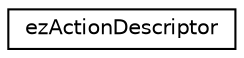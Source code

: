 digraph "Graphical Class Hierarchy"
{
 // LATEX_PDF_SIZE
  edge [fontname="Helvetica",fontsize="10",labelfontname="Helvetica",labelfontsize="10"];
  node [fontname="Helvetica",fontsize="10",shape=record];
  rankdir="LR";
  Node0 [label="ezActionDescriptor",height=0.2,width=0.4,color="black", fillcolor="white", style="filled",URL="$d5/d0c/structez_action_descriptor.htm",tooltip=" "];
}

